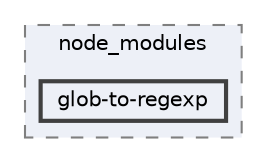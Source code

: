 digraph "pkiclassroomrescheduler/src/main/frontend/node_modules/glob-to-regexp"
{
 // LATEX_PDF_SIZE
  bgcolor="transparent";
  edge [fontname=Helvetica,fontsize=10,labelfontname=Helvetica,labelfontsize=10];
  node [fontname=Helvetica,fontsize=10,shape=box,height=0.2,width=0.4];
  compound=true
  subgraph clusterdir_72953eda66ccb3a2722c28e1c3e6c23b {
    graph [ bgcolor="#edf0f7", pencolor="grey50", label="node_modules", fontname=Helvetica,fontsize=10 style="filled,dashed", URL="dir_72953eda66ccb3a2722c28e1c3e6c23b.html",tooltip=""]
  dir_d9f08443ff2ed048d924cdff5a667476 [label="glob-to-regexp", fillcolor="#edf0f7", color="grey25", style="filled,bold", URL="dir_d9f08443ff2ed048d924cdff5a667476.html",tooltip=""];
  }
}
